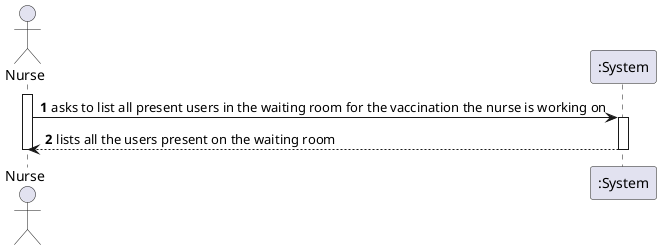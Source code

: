 @startuml
autonumber
actor "Nurse" as NURSE

activate NURSE
NURSE -> ":System" : asks to list all present users in the waiting room for the vaccination the nurse is working on
activate ":System"
":System" --> NURSE : lists all the users present on the waiting room
deactivate ":System"

deactivate NURSE

@enduml
